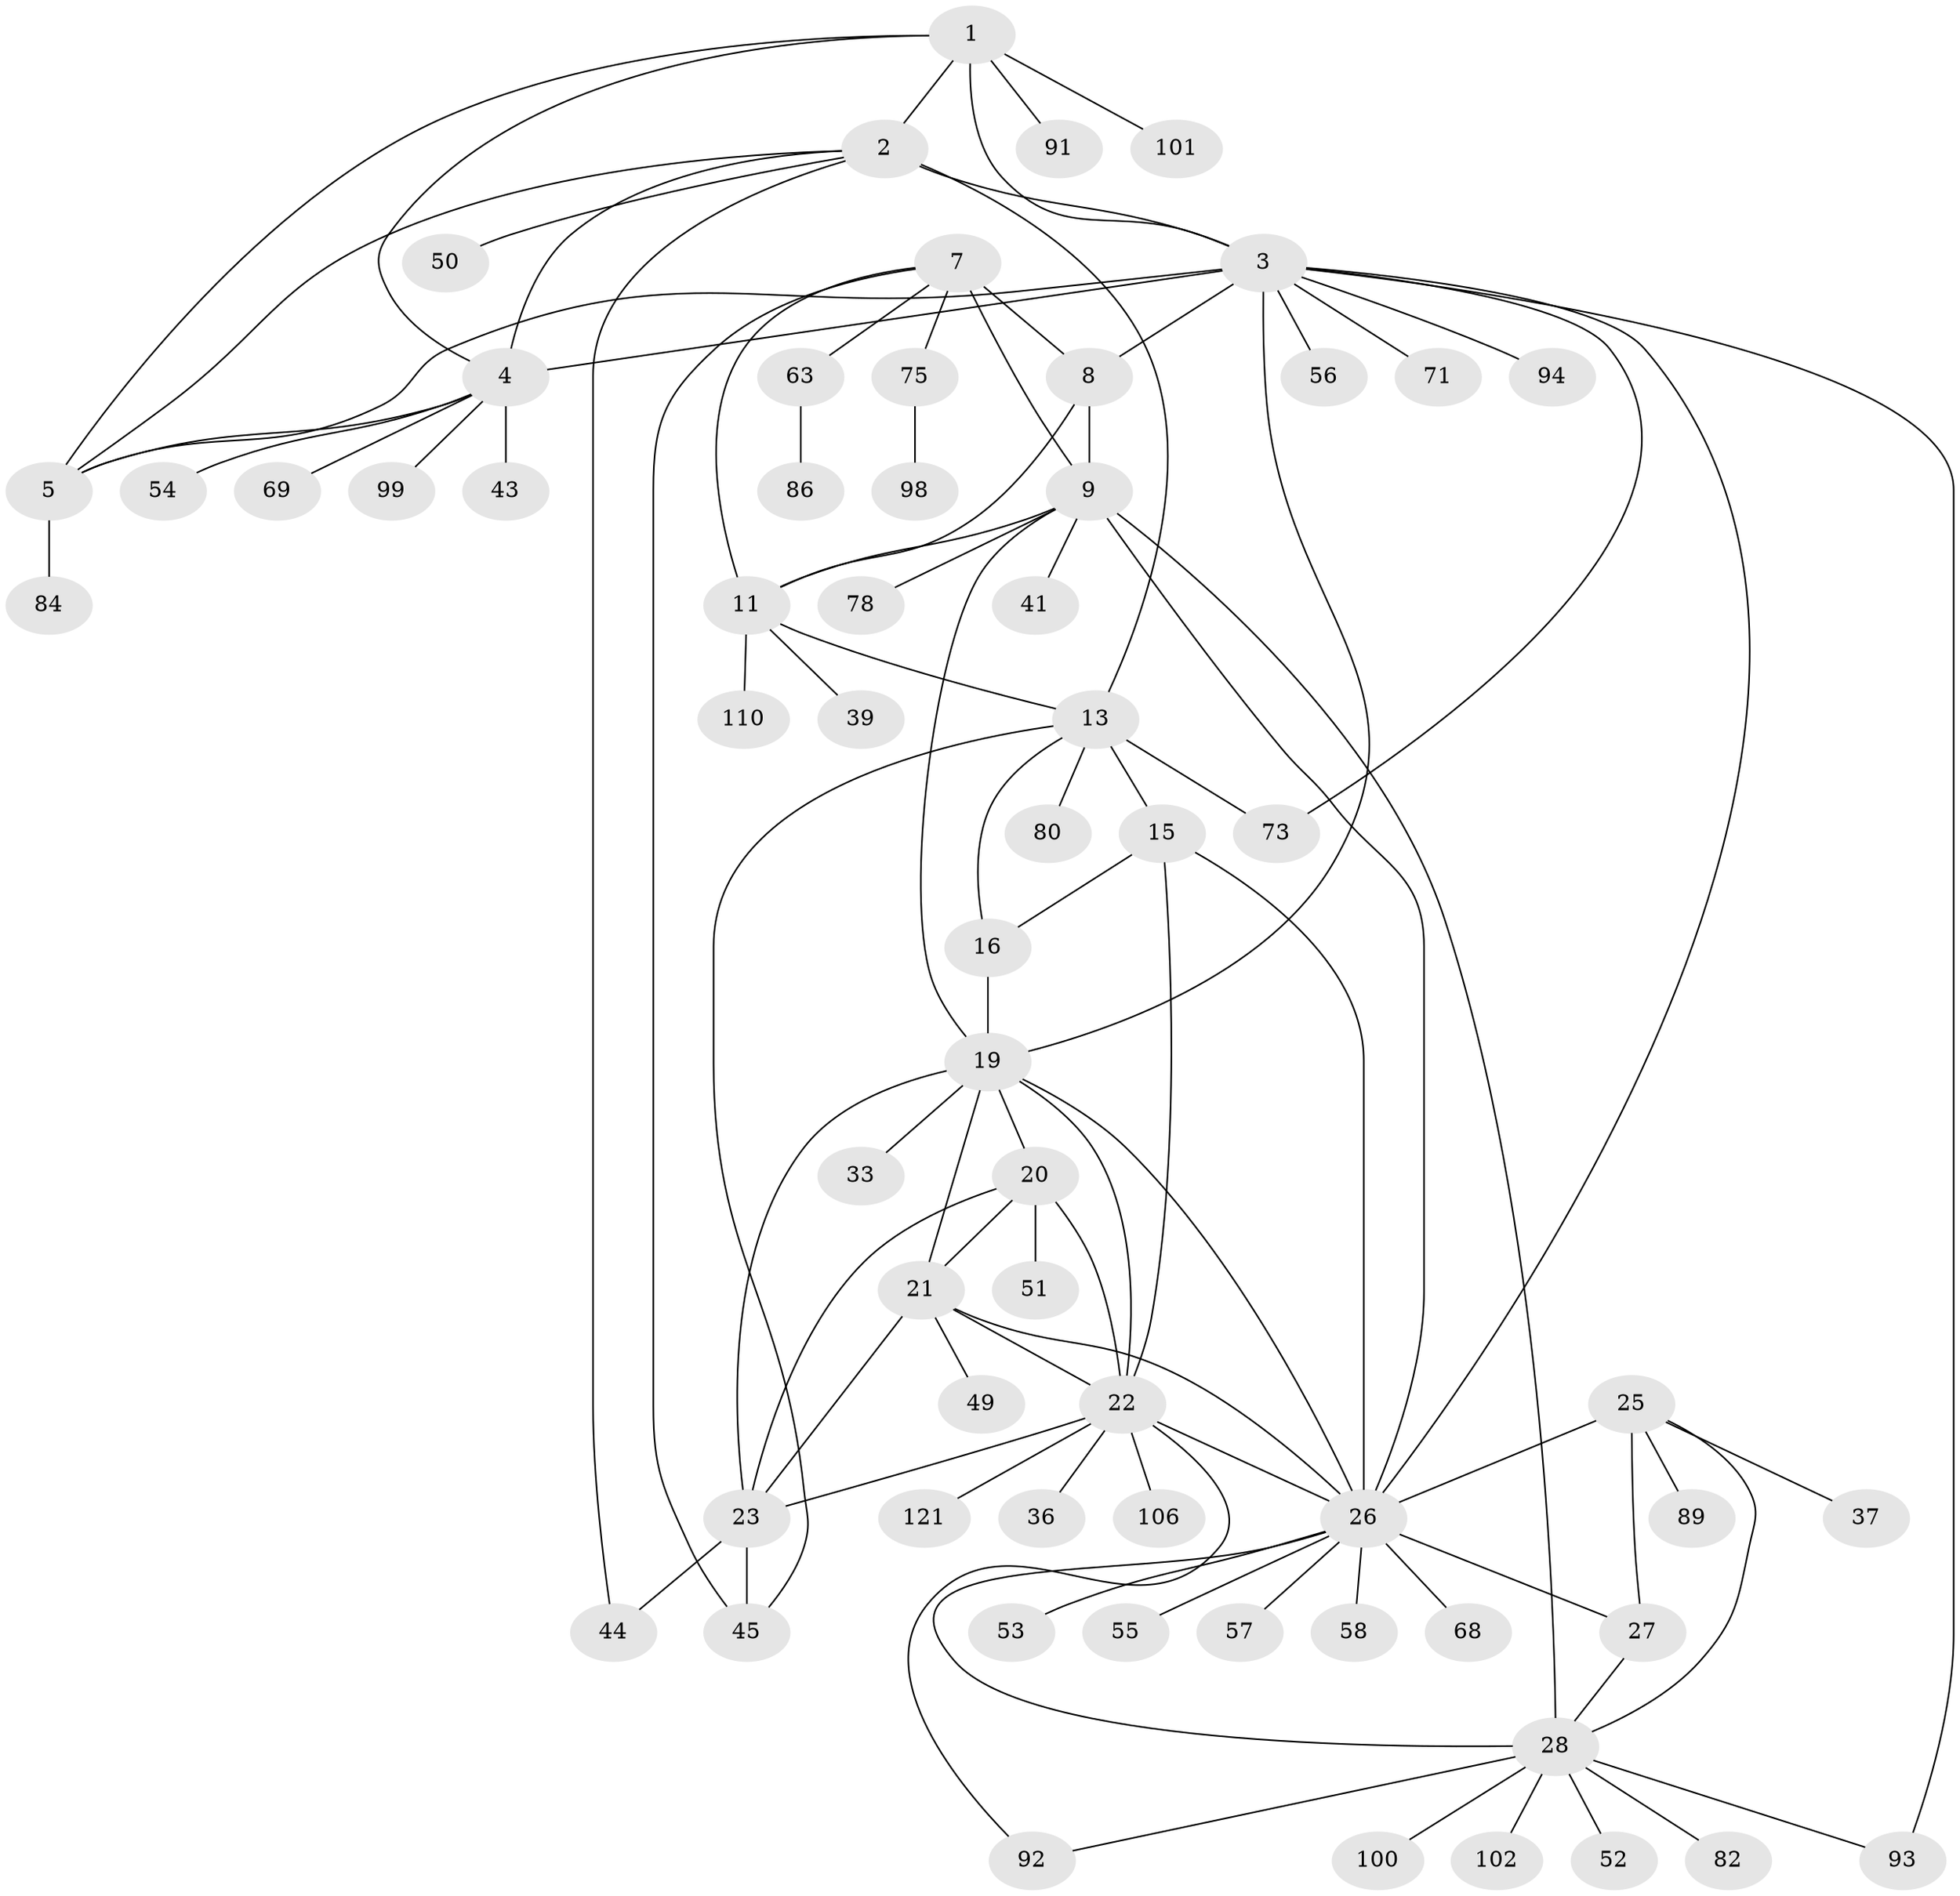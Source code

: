 // original degree distribution, {7: 0.023622047244094488, 9: 0.047244094488188976, 10: 0.031496062992125984, 8: 0.05511811023622047, 12: 0.007874015748031496, 11: 0.015748031496062992, 5: 0.007874015748031496, 6: 0.031496062992125984, 14: 0.015748031496062992, 1: 0.5433070866141733, 2: 0.1889763779527559, 4: 0.007874015748031496, 3: 0.023622047244094488}
// Generated by graph-tools (version 1.1) at 2025/15/03/09/25 04:15:50]
// undirected, 63 vertices, 97 edges
graph export_dot {
graph [start="1"]
  node [color=gray90,style=filled];
  1;
  2;
  3 [super="+6"];
  4;
  5 [super="+38+88"];
  7 [super="+87"];
  8 [super="+40+67+116+48"];
  9 [super="+112+96+12+10"];
  11;
  13 [super="+17+34+104+14"];
  15 [super="+18"];
  16;
  19 [super="+103+65"];
  20 [super="+83+70+59+61"];
  21;
  22;
  23 [super="+60+66+24"];
  25;
  26 [super="+72+46+29+85+115+113+122"];
  27 [super="+90"];
  28 [super="+62+47"];
  33;
  36;
  37;
  39;
  41;
  43;
  44 [super="+126"];
  45 [super="+118"];
  49;
  50;
  51;
  52;
  53;
  54;
  55;
  56 [super="+107"];
  57;
  58;
  63;
  68;
  69;
  71;
  73;
  75;
  78;
  80;
  82;
  84;
  86;
  89;
  91;
  92 [super="+127"];
  93 [super="+117"];
  94 [super="+95"];
  98;
  99;
  100;
  101;
  102;
  106;
  110;
  121;
  1 -- 2;
  1 -- 3 [weight=2];
  1 -- 4;
  1 -- 5;
  1 -- 91;
  1 -- 101;
  2 -- 3 [weight=2];
  2 -- 4;
  2 -- 5;
  2 -- 50;
  2 -- 13 [weight=2];
  2 -- 44;
  3 -- 4 [weight=2];
  3 -- 5 [weight=2];
  3 -- 56;
  3 -- 71;
  3 -- 94;
  3 -- 19 [weight=2];
  3 -- 8;
  3 -- 73;
  3 -- 93;
  3 -- 26;
  4 -- 5;
  4 -- 43;
  4 -- 54;
  4 -- 69;
  4 -- 99;
  5 -- 84;
  7 -- 8;
  7 -- 9 [weight=3];
  7 -- 11;
  7 -- 45;
  7 -- 63;
  7 -- 75;
  8 -- 9 [weight=3];
  8 -- 11;
  9 -- 11 [weight=3];
  9 -- 28 [weight=2];
  9 -- 41;
  9 -- 19;
  9 -- 78;
  9 -- 26;
  11 -- 39;
  11 -- 110;
  11 -- 13;
  13 -- 15 [weight=6];
  13 -- 16 [weight=3];
  13 -- 80;
  13 -- 73;
  13 -- 45;
  15 -- 16 [weight=2];
  15 -- 22;
  15 -- 26 [weight=2];
  16 -- 19;
  19 -- 20;
  19 -- 21;
  19 -- 22;
  19 -- 23 [weight=2];
  19 -- 33;
  19 -- 26;
  20 -- 21;
  20 -- 22;
  20 -- 23 [weight=2];
  20 -- 51;
  21 -- 22;
  21 -- 23 [weight=2];
  21 -- 49;
  21 -- 26;
  22 -- 23 [weight=2];
  22 -- 36;
  22 -- 106;
  22 -- 121;
  22 -- 92;
  22 -- 26;
  23 -- 44;
  23 -- 45;
  25 -- 26 [weight=3];
  25 -- 27;
  25 -- 28;
  25 -- 37;
  25 -- 89;
  26 -- 27 [weight=3];
  26 -- 28 [weight=3];
  26 -- 55;
  26 -- 57;
  26 -- 58;
  26 -- 68;
  26 -- 53;
  27 -- 28;
  28 -- 52;
  28 -- 82;
  28 -- 92;
  28 -- 93;
  28 -- 100;
  28 -- 102;
  63 -- 86;
  75 -- 98;
}
